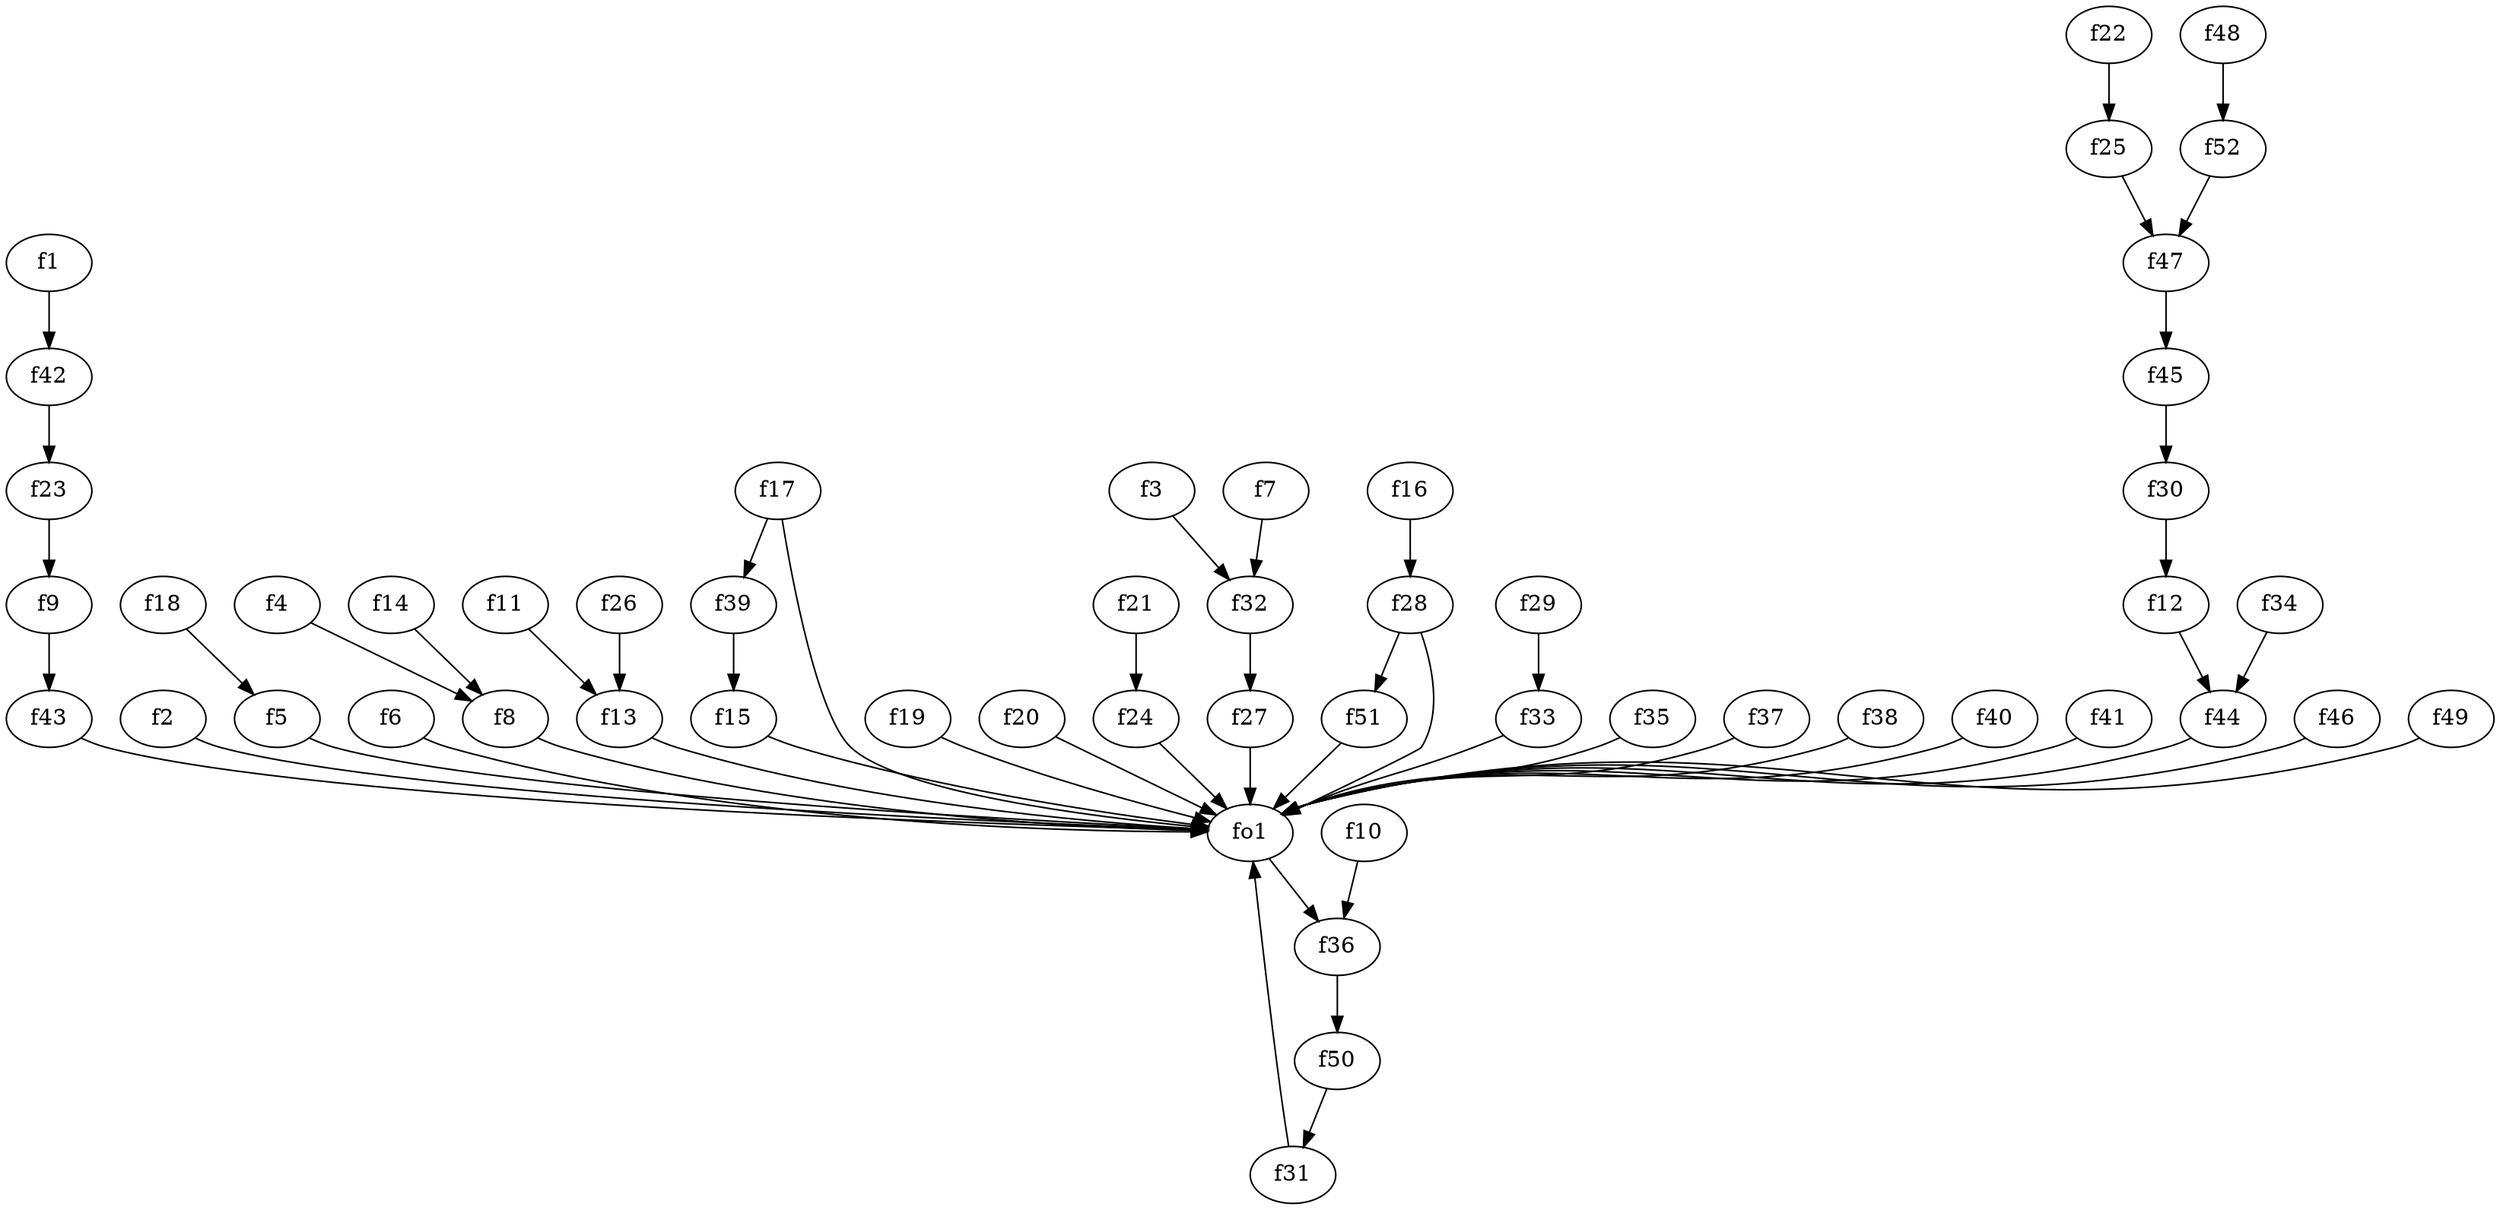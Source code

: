 strict digraph  {
f1;
f2;
f3;
f4;
f5;
f6;
f7;
f8;
f9;
f10;
f11;
f12;
f13;
f14;
f15;
f16;
f17;
f18;
f19;
f20;
f21;
f22;
f23;
f24;
f25;
f26;
f27;
f28;
f29;
f30;
f31;
f32;
f33;
f34;
f35;
f36;
f37;
f38;
f39;
f40;
f41;
f42;
f43;
f44;
f45;
f46;
f47;
f48;
f49;
f50;
f51;
f52;
fo1;
f1 -> f42  [weight=2];
f2 -> fo1  [weight=2];
f3 -> f32  [weight=2];
f4 -> f8  [weight=2];
f5 -> fo1  [weight=2];
f6 -> fo1  [weight=2];
f7 -> f32  [weight=2];
f8 -> fo1  [weight=2];
f9 -> f43  [weight=2];
f10 -> f36  [weight=2];
f11 -> f13  [weight=2];
f12 -> f44  [weight=2];
f13 -> fo1  [weight=2];
f14 -> f8  [weight=2];
f15 -> fo1  [weight=2];
f16 -> f28  [weight=2];
f17 -> fo1  [weight=2];
f17 -> f39  [weight=2];
f18 -> f5  [weight=2];
f19 -> fo1  [weight=2];
f20 -> fo1  [weight=2];
f21 -> f24  [weight=2];
f22 -> f25  [weight=2];
f23 -> f9  [weight=2];
f24 -> fo1  [weight=2];
f25 -> f47  [weight=2];
f26 -> f13  [weight=2];
f27 -> fo1  [weight=2];
f28 -> fo1  [weight=2];
f28 -> f51  [weight=2];
f29 -> f33  [weight=2];
f30 -> f12  [weight=2];
f31 -> fo1  [weight=2];
f32 -> f27  [weight=2];
f33 -> fo1  [weight=2];
f34 -> f44  [weight=2];
f35 -> fo1  [weight=2];
f36 -> f50  [weight=2];
f37 -> fo1  [weight=2];
f38 -> fo1  [weight=2];
f39 -> f15  [weight=2];
f40 -> fo1  [weight=2];
f41 -> fo1  [weight=2];
f42 -> f23  [weight=2];
f43 -> fo1  [weight=2];
f44 -> fo1  [weight=2];
f45 -> f30  [weight=2];
f46 -> fo1  [weight=2];
f47 -> f45  [weight=2];
f48 -> f52  [weight=2];
f49 -> fo1  [weight=2];
f50 -> f31  [weight=2];
f51 -> fo1  [weight=2];
f52 -> f47  [weight=2];
fo1 -> f36  [weight=2];
}
